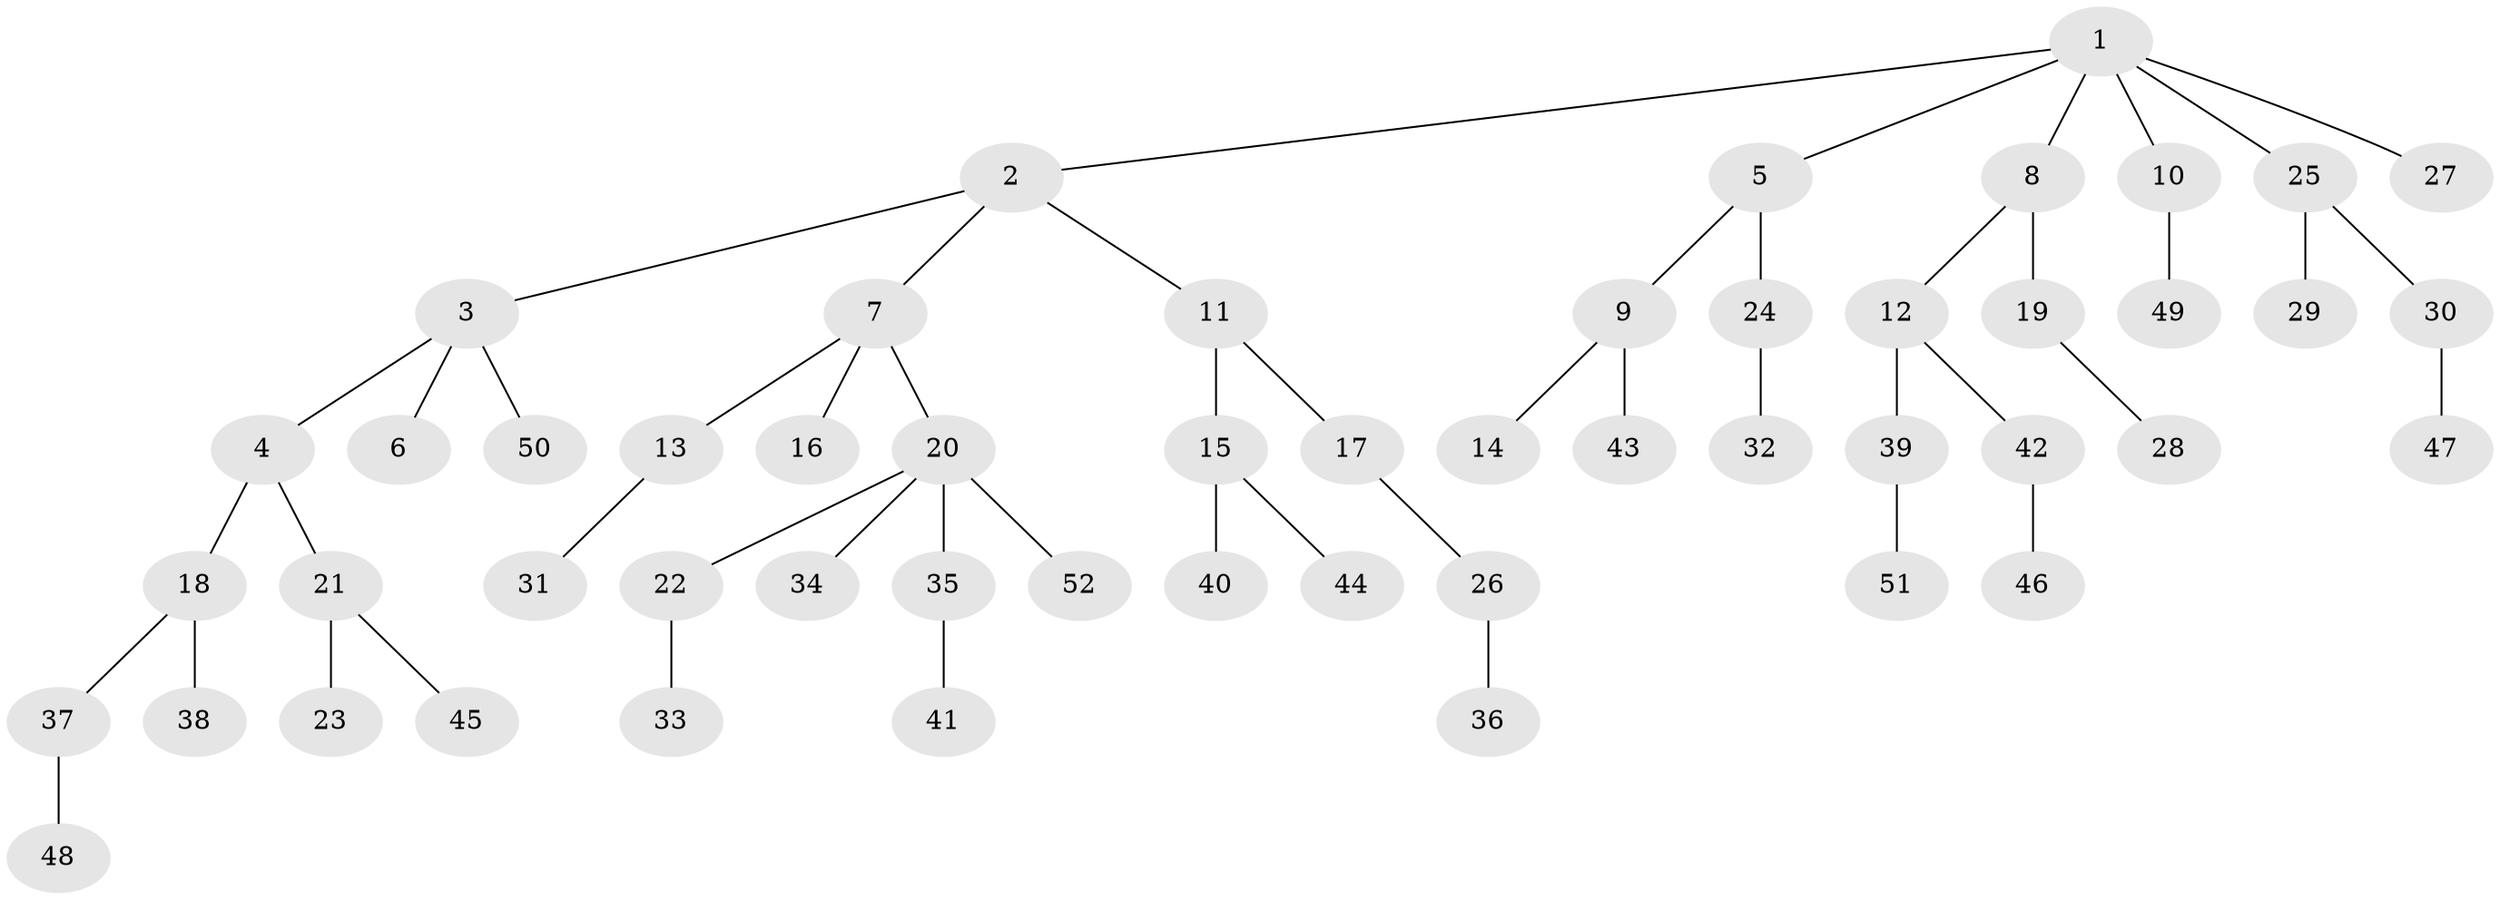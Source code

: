 // coarse degree distribution, {1: 0.8666666666666667, 2: 0.06666666666666667, 13: 0.06666666666666667}
// Generated by graph-tools (version 1.1) at 2025/55/03/04/25 21:55:38]
// undirected, 52 vertices, 51 edges
graph export_dot {
graph [start="1"]
  node [color=gray90,style=filled];
  1;
  2;
  3;
  4;
  5;
  6;
  7;
  8;
  9;
  10;
  11;
  12;
  13;
  14;
  15;
  16;
  17;
  18;
  19;
  20;
  21;
  22;
  23;
  24;
  25;
  26;
  27;
  28;
  29;
  30;
  31;
  32;
  33;
  34;
  35;
  36;
  37;
  38;
  39;
  40;
  41;
  42;
  43;
  44;
  45;
  46;
  47;
  48;
  49;
  50;
  51;
  52;
  1 -- 2;
  1 -- 5;
  1 -- 8;
  1 -- 10;
  1 -- 25;
  1 -- 27;
  2 -- 3;
  2 -- 7;
  2 -- 11;
  3 -- 4;
  3 -- 6;
  3 -- 50;
  4 -- 18;
  4 -- 21;
  5 -- 9;
  5 -- 24;
  7 -- 13;
  7 -- 16;
  7 -- 20;
  8 -- 12;
  8 -- 19;
  9 -- 14;
  9 -- 43;
  10 -- 49;
  11 -- 15;
  11 -- 17;
  12 -- 39;
  12 -- 42;
  13 -- 31;
  15 -- 40;
  15 -- 44;
  17 -- 26;
  18 -- 37;
  18 -- 38;
  19 -- 28;
  20 -- 22;
  20 -- 34;
  20 -- 35;
  20 -- 52;
  21 -- 23;
  21 -- 45;
  22 -- 33;
  24 -- 32;
  25 -- 29;
  25 -- 30;
  26 -- 36;
  30 -- 47;
  35 -- 41;
  37 -- 48;
  39 -- 51;
  42 -- 46;
}
